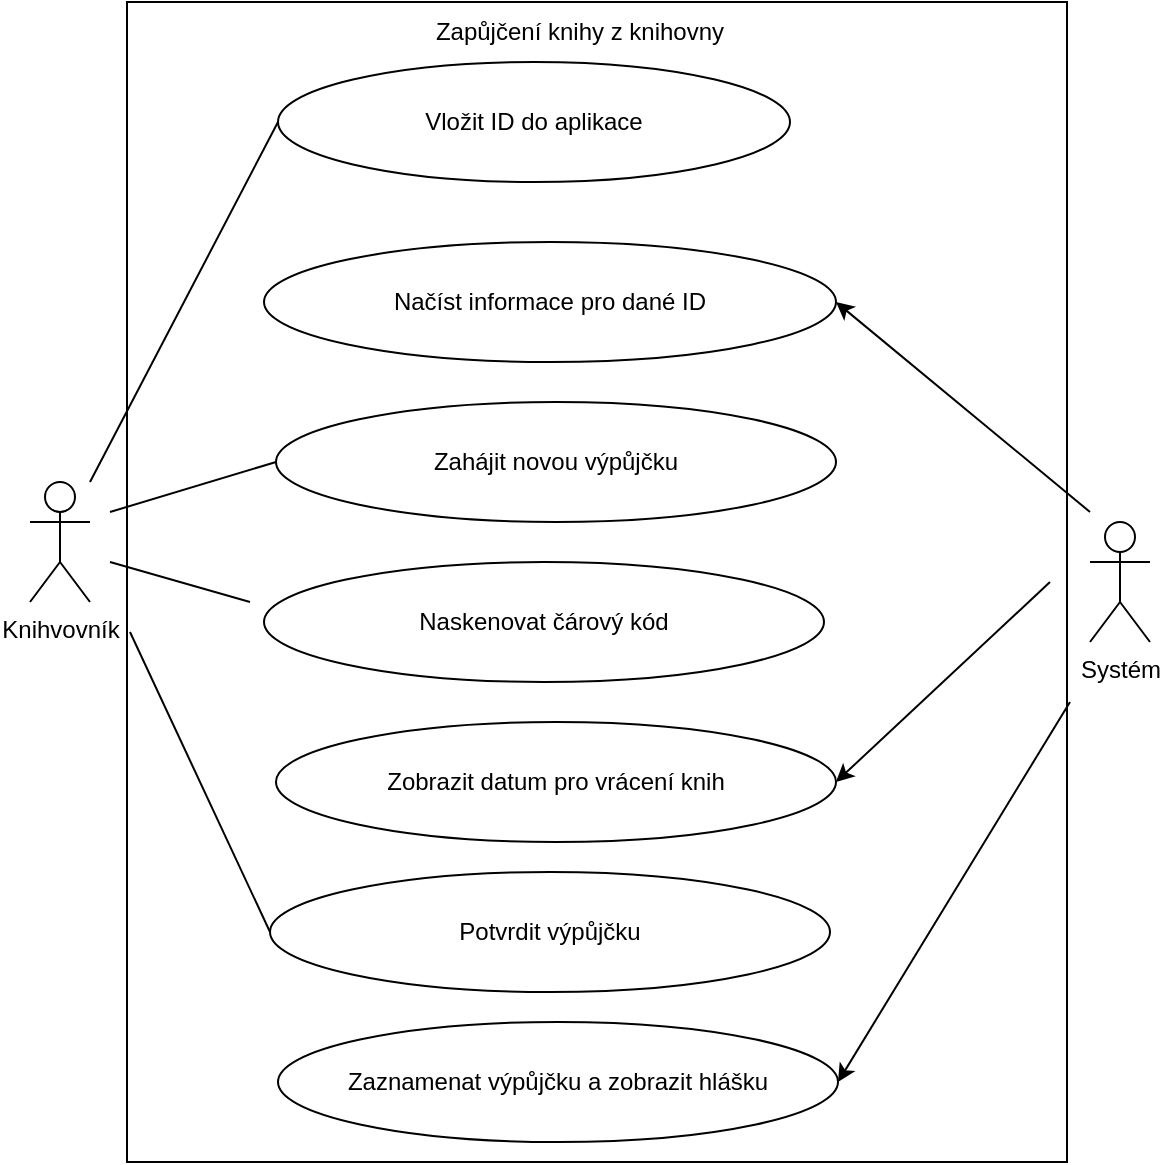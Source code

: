 <mxfile version="16.6.4" type="github">
  <diagram id="xLEVt1LEC7QsaYhpo4Gt" name="Page-1">
    <mxGraphModel dx="1422" dy="794" grid="1" gridSize="10" guides="1" tooltips="1" connect="1" arrows="1" fold="1" page="1" pageScale="1" pageWidth="827" pageHeight="1169" math="0" shadow="0">
      <root>
        <mxCell id="0" />
        <mxCell id="1" parent="0" />
        <mxCell id="h5ywLiuFxUIjd2iAfxQ3-1" value="Knihvovník" style="shape=umlActor;verticalLabelPosition=bottom;verticalAlign=top;html=1;outlineConnect=0;" parent="1" vertex="1">
          <mxGeometry x="130" y="330" width="30" height="60" as="geometry" />
        </mxCell>
        <mxCell id="h5ywLiuFxUIjd2iAfxQ3-4" value="Systém" style="shape=umlActor;verticalLabelPosition=bottom;verticalAlign=top;html=1;outlineConnect=0;" parent="1" vertex="1">
          <mxGeometry x="660" y="350" width="30" height="60" as="geometry" />
        </mxCell>
        <mxCell id="h5ywLiuFxUIjd2iAfxQ3-9" value="Vložit ID do aplikace" style="ellipse;whiteSpace=wrap;html=1;" parent="1" vertex="1">
          <mxGeometry x="254" y="120" width="256" height="60" as="geometry" />
        </mxCell>
        <mxCell id="h5ywLiuFxUIjd2iAfxQ3-10" value="Načíst informace pro dané ID" style="ellipse;whiteSpace=wrap;html=1;" parent="1" vertex="1">
          <mxGeometry x="247" y="210" width="286" height="60" as="geometry" />
        </mxCell>
        <mxCell id="h5ywLiuFxUIjd2iAfxQ3-11" value="Zahájit novou výpůjčku" style="ellipse;whiteSpace=wrap;html=1;" parent="1" vertex="1">
          <mxGeometry x="253" y="290" width="280" height="60" as="geometry" />
        </mxCell>
        <mxCell id="h5ywLiuFxUIjd2iAfxQ3-12" value="" style="endArrow=none;html=1;rounded=0;entryX=0;entryY=0.5;entryDx=0;entryDy=0;" parent="1" target="h5ywLiuFxUIjd2iAfxQ3-9" edge="1">
          <mxGeometry width="50" height="50" relative="1" as="geometry">
            <mxPoint x="160" y="330" as="sourcePoint" />
            <mxPoint x="210" y="280" as="targetPoint" />
          </mxGeometry>
        </mxCell>
        <mxCell id="h5ywLiuFxUIjd2iAfxQ3-14" value="Naskenovat čárový kód" style="ellipse;whiteSpace=wrap;html=1;" parent="1" vertex="1">
          <mxGeometry x="247" y="370" width="280" height="60" as="geometry" />
        </mxCell>
        <mxCell id="h5ywLiuFxUIjd2iAfxQ3-15" value="Zobrazit datum pro vrácení knih" style="ellipse;whiteSpace=wrap;html=1;" parent="1" vertex="1">
          <mxGeometry x="253" y="450" width="280" height="60" as="geometry" />
        </mxCell>
        <mxCell id="h5ywLiuFxUIjd2iAfxQ3-16" value="Potvrdit výpůjčku" style="ellipse;whiteSpace=wrap;html=1;" parent="1" vertex="1">
          <mxGeometry x="250" y="525" width="280" height="60" as="geometry" />
        </mxCell>
        <mxCell id="h5ywLiuFxUIjd2iAfxQ3-17" value="Zaznamenat výpůjčku a zobrazit hlášku" style="ellipse;whiteSpace=wrap;html=1;" parent="1" vertex="1">
          <mxGeometry x="254" y="600" width="280" height="60" as="geometry" />
        </mxCell>
        <mxCell id="h5ywLiuFxUIjd2iAfxQ3-18" value="" style="endArrow=none;html=1;rounded=0;entryX=0;entryY=0.5;entryDx=0;entryDy=0;" parent="1" target="h5ywLiuFxUIjd2iAfxQ3-11" edge="1">
          <mxGeometry width="50" height="50" relative="1" as="geometry">
            <mxPoint x="170" y="345" as="sourcePoint" />
            <mxPoint x="220" y="295" as="targetPoint" />
          </mxGeometry>
        </mxCell>
        <mxCell id="h5ywLiuFxUIjd2iAfxQ3-19" value="" style="endArrow=none;html=1;rounded=0;" parent="1" edge="1">
          <mxGeometry width="50" height="50" relative="1" as="geometry">
            <mxPoint x="170" y="370" as="sourcePoint" />
            <mxPoint x="240" y="390" as="targetPoint" />
          </mxGeometry>
        </mxCell>
        <mxCell id="h5ywLiuFxUIjd2iAfxQ3-20" value="" style="endArrow=none;html=1;rounded=0;entryX=0;entryY=0.5;entryDx=0;entryDy=0;" parent="1" target="h5ywLiuFxUIjd2iAfxQ3-16" edge="1">
          <mxGeometry width="50" height="50" relative="1" as="geometry">
            <mxPoint x="180" y="405" as="sourcePoint" />
            <mxPoint x="230" y="355" as="targetPoint" />
          </mxGeometry>
        </mxCell>
        <mxCell id="h5ywLiuFxUIjd2iAfxQ3-21" value="" style="endArrow=classic;html=1;rounded=0;entryX=1;entryY=0.5;entryDx=0;entryDy=0;" parent="1" target="h5ywLiuFxUIjd2iAfxQ3-10" edge="1">
          <mxGeometry width="50" height="50" relative="1" as="geometry">
            <mxPoint x="660" y="345" as="sourcePoint" />
            <mxPoint x="710" y="295" as="targetPoint" />
          </mxGeometry>
        </mxCell>
        <mxCell id="h5ywLiuFxUIjd2iAfxQ3-22" value="" style="endArrow=classic;html=1;rounded=0;entryX=1;entryY=0.5;entryDx=0;entryDy=0;" parent="1" target="h5ywLiuFxUIjd2iAfxQ3-15" edge="1">
          <mxGeometry width="50" height="50" relative="1" as="geometry">
            <mxPoint x="640" y="380" as="sourcePoint" />
            <mxPoint x="690" y="330" as="targetPoint" />
          </mxGeometry>
        </mxCell>
        <mxCell id="h5ywLiuFxUIjd2iAfxQ3-23" value="" style="endArrow=classic;html=1;rounded=0;entryX=1;entryY=0.5;entryDx=0;entryDy=0;" parent="1" target="h5ywLiuFxUIjd2iAfxQ3-17" edge="1">
          <mxGeometry width="50" height="50" relative="1" as="geometry">
            <mxPoint x="650" y="440" as="sourcePoint" />
            <mxPoint x="700" y="390" as="targetPoint" />
          </mxGeometry>
        </mxCell>
        <mxCell id="h5ywLiuFxUIjd2iAfxQ3-26" value="" style="rounded=0;whiteSpace=wrap;html=1;fillColor=none;" parent="1" vertex="1">
          <mxGeometry x="178.5" y="90" width="470" height="580" as="geometry" />
        </mxCell>
        <mxCell id="h5ywLiuFxUIjd2iAfxQ3-27" value="Zapůjčení knihy z knihovny" style="text;html=1;strokeColor=none;fillColor=none;align=center;verticalAlign=middle;whiteSpace=wrap;rounded=0;" parent="1" vertex="1">
          <mxGeometry x="310" y="90" width="190" height="30" as="geometry" />
        </mxCell>
      </root>
    </mxGraphModel>
  </diagram>
</mxfile>
